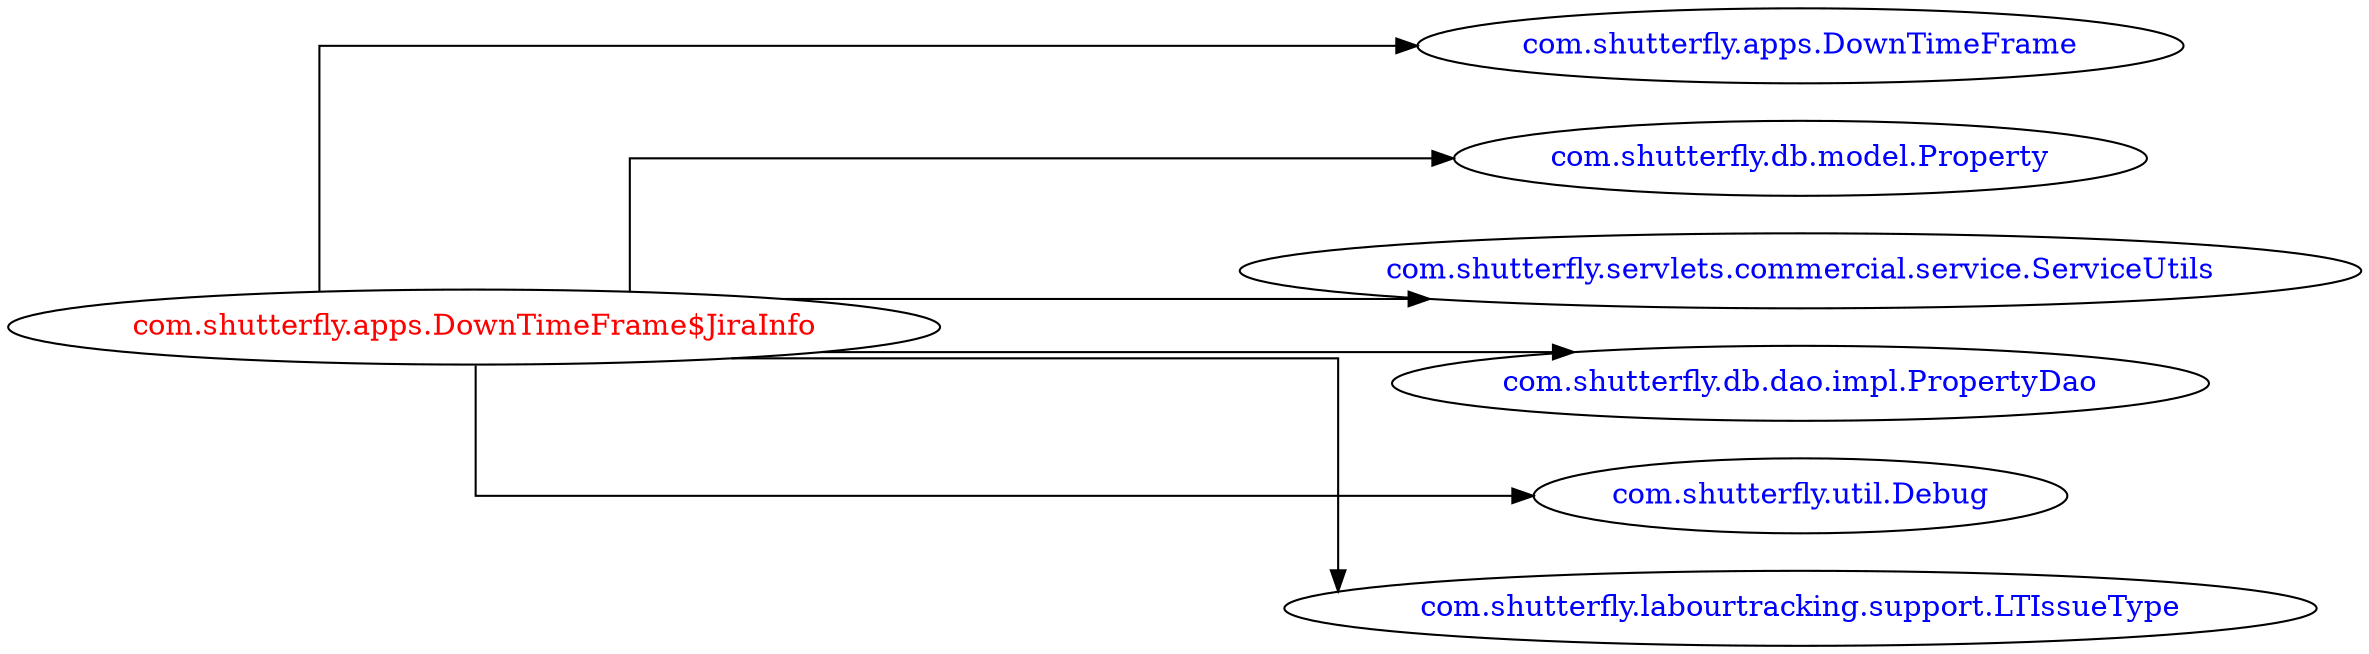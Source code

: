 digraph dependencyGraph {
 concentrate=true;
 ranksep="2.0";
 rankdir="LR"; 
 splines="ortho";
"com.shutterfly.apps.DownTimeFrame$JiraInfo" [fontcolor="red"];
"com.shutterfly.apps.DownTimeFrame" [ fontcolor="blue" ];
"com.shutterfly.apps.DownTimeFrame$JiraInfo"->"com.shutterfly.apps.DownTimeFrame";
"com.shutterfly.db.model.Property" [ fontcolor="blue" ];
"com.shutterfly.apps.DownTimeFrame$JiraInfo"->"com.shutterfly.db.model.Property";
"com.shutterfly.servlets.commercial.service.ServiceUtils" [ fontcolor="blue" ];
"com.shutterfly.apps.DownTimeFrame$JiraInfo"->"com.shutterfly.servlets.commercial.service.ServiceUtils";
"com.shutterfly.db.dao.impl.PropertyDao" [ fontcolor="blue" ];
"com.shutterfly.apps.DownTimeFrame$JiraInfo"->"com.shutterfly.db.dao.impl.PropertyDao";
"com.shutterfly.util.Debug" [ fontcolor="blue" ];
"com.shutterfly.apps.DownTimeFrame$JiraInfo"->"com.shutterfly.util.Debug";
"com.shutterfly.labourtracking.support.LTIssueType" [ fontcolor="blue" ];
"com.shutterfly.apps.DownTimeFrame$JiraInfo"->"com.shutterfly.labourtracking.support.LTIssueType";
}